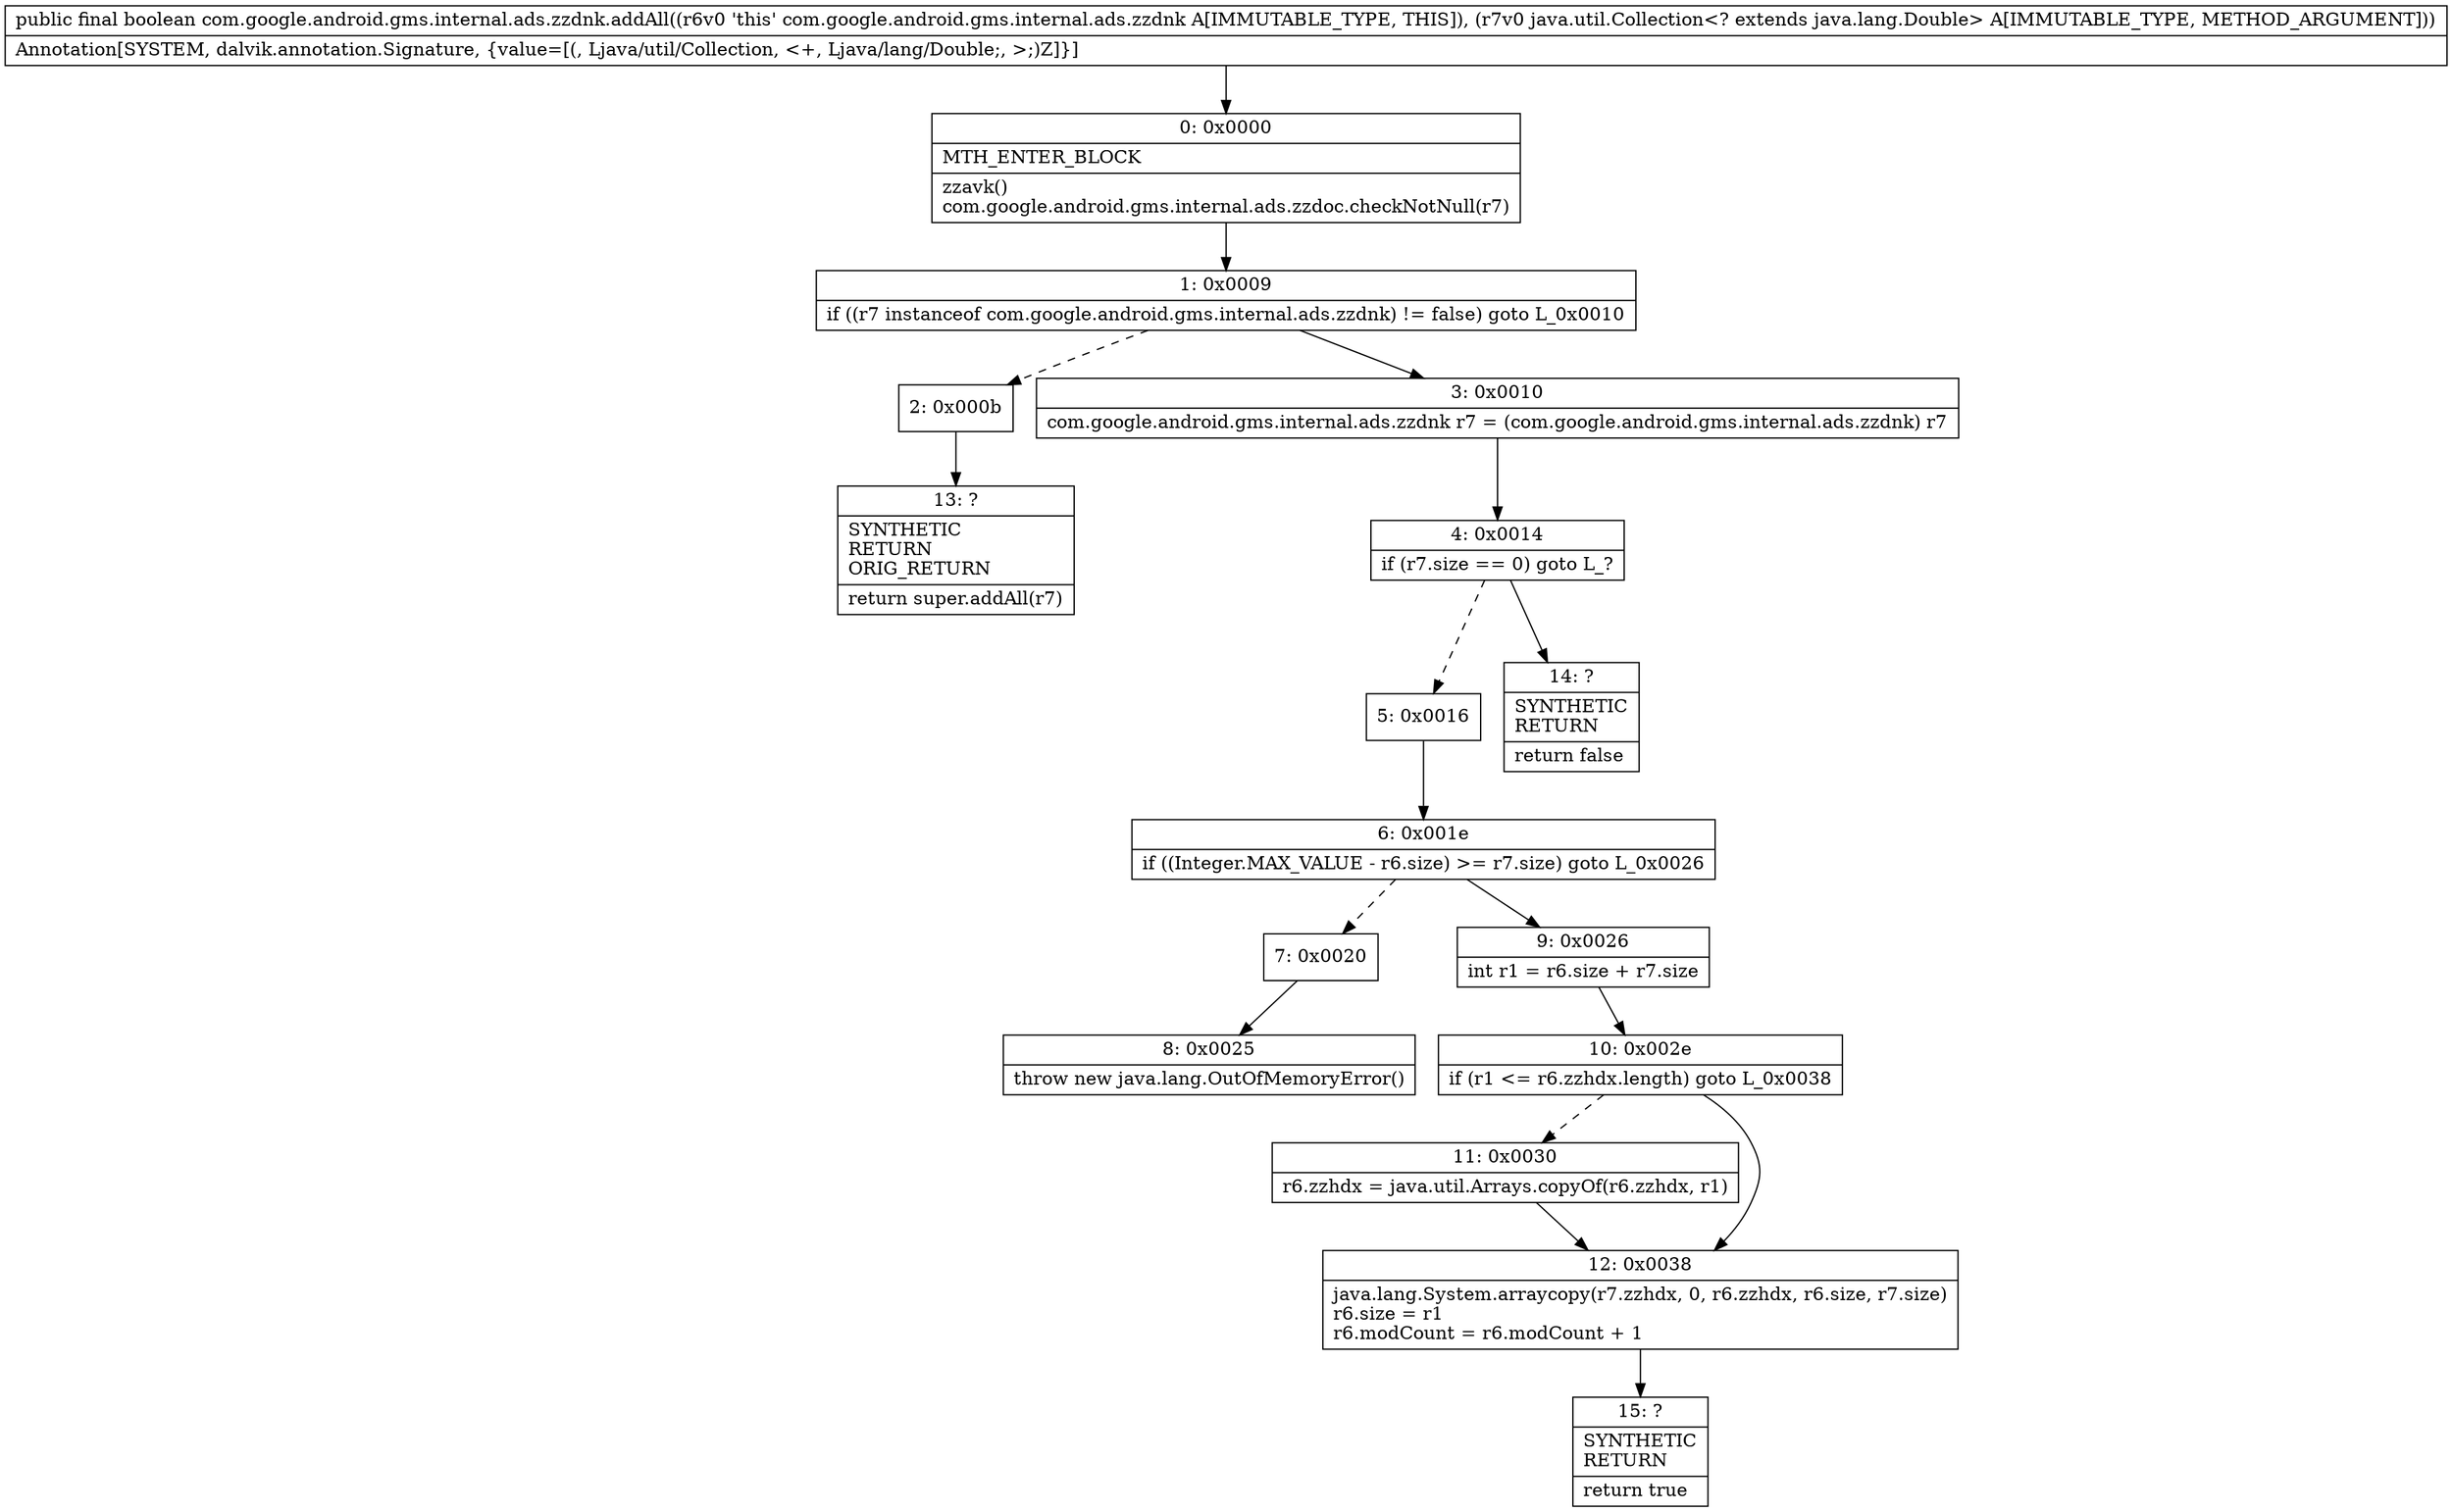 digraph "CFG forcom.google.android.gms.internal.ads.zzdnk.addAll(Ljava\/util\/Collection;)Z" {
Node_0 [shape=record,label="{0\:\ 0x0000|MTH_ENTER_BLOCK\l|zzavk()\lcom.google.android.gms.internal.ads.zzdoc.checkNotNull(r7)\l}"];
Node_1 [shape=record,label="{1\:\ 0x0009|if ((r7 instanceof com.google.android.gms.internal.ads.zzdnk) != false) goto L_0x0010\l}"];
Node_2 [shape=record,label="{2\:\ 0x000b}"];
Node_3 [shape=record,label="{3\:\ 0x0010|com.google.android.gms.internal.ads.zzdnk r7 = (com.google.android.gms.internal.ads.zzdnk) r7\l}"];
Node_4 [shape=record,label="{4\:\ 0x0014|if (r7.size == 0) goto L_?\l}"];
Node_5 [shape=record,label="{5\:\ 0x0016}"];
Node_6 [shape=record,label="{6\:\ 0x001e|if ((Integer.MAX_VALUE \- r6.size) \>= r7.size) goto L_0x0026\l}"];
Node_7 [shape=record,label="{7\:\ 0x0020}"];
Node_8 [shape=record,label="{8\:\ 0x0025|throw new java.lang.OutOfMemoryError()\l}"];
Node_9 [shape=record,label="{9\:\ 0x0026|int r1 = r6.size + r7.size\l}"];
Node_10 [shape=record,label="{10\:\ 0x002e|if (r1 \<= r6.zzhdx.length) goto L_0x0038\l}"];
Node_11 [shape=record,label="{11\:\ 0x0030|r6.zzhdx = java.util.Arrays.copyOf(r6.zzhdx, r1)\l}"];
Node_12 [shape=record,label="{12\:\ 0x0038|java.lang.System.arraycopy(r7.zzhdx, 0, r6.zzhdx, r6.size, r7.size)\lr6.size = r1\lr6.modCount = r6.modCount + 1\l}"];
Node_13 [shape=record,label="{13\:\ ?|SYNTHETIC\lRETURN\lORIG_RETURN\l|return super.addAll(r7)\l}"];
Node_14 [shape=record,label="{14\:\ ?|SYNTHETIC\lRETURN\l|return false\l}"];
Node_15 [shape=record,label="{15\:\ ?|SYNTHETIC\lRETURN\l|return true\l}"];
MethodNode[shape=record,label="{public final boolean com.google.android.gms.internal.ads.zzdnk.addAll((r6v0 'this' com.google.android.gms.internal.ads.zzdnk A[IMMUTABLE_TYPE, THIS]), (r7v0 java.util.Collection\<? extends java.lang.Double\> A[IMMUTABLE_TYPE, METHOD_ARGUMENT]))  | Annotation[SYSTEM, dalvik.annotation.Signature, \{value=[(, Ljava\/util\/Collection, \<+, Ljava\/lang\/Double;, \>;)Z]\}]\l}"];
MethodNode -> Node_0;
Node_0 -> Node_1;
Node_1 -> Node_2[style=dashed];
Node_1 -> Node_3;
Node_2 -> Node_13;
Node_3 -> Node_4;
Node_4 -> Node_5[style=dashed];
Node_4 -> Node_14;
Node_5 -> Node_6;
Node_6 -> Node_7[style=dashed];
Node_6 -> Node_9;
Node_7 -> Node_8;
Node_9 -> Node_10;
Node_10 -> Node_11[style=dashed];
Node_10 -> Node_12;
Node_11 -> Node_12;
Node_12 -> Node_15;
}

